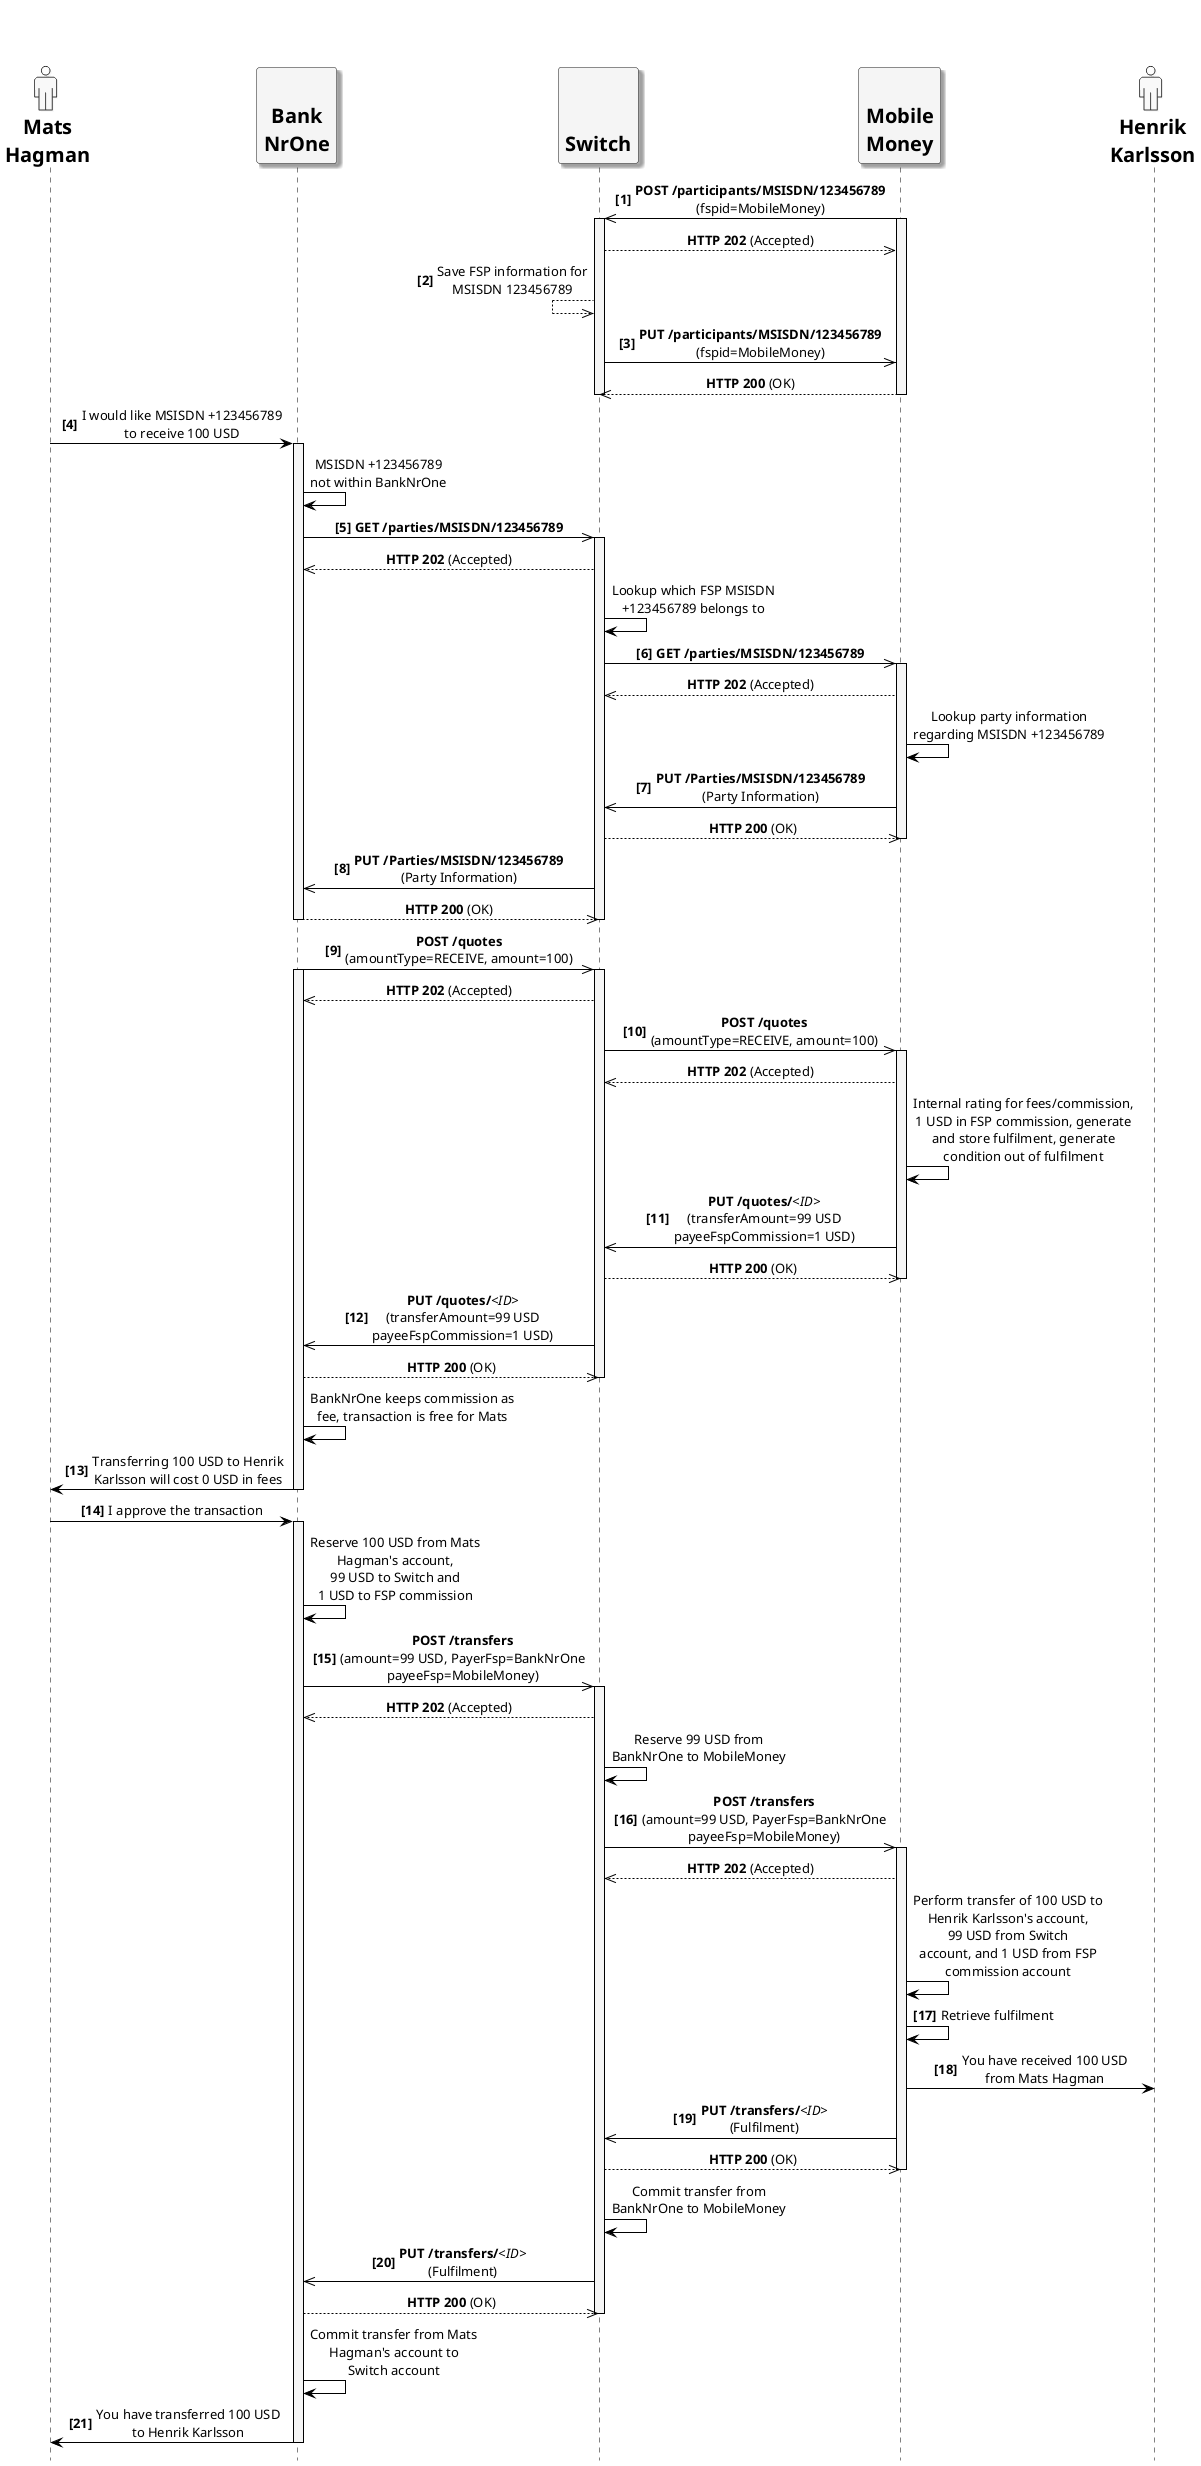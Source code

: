 /'*****
License
--------------
Copyright © 2017 Bill & Melinda Gates Foundation
The Mojaloop files are made available by the Bill & Melinda Gates Foundation under the Apache License, Version 2.0 (the "License") and you may not use these files except in compliance with the License. You may obtain a copy of the License at
http://www.apache.org/licenses/LICENSE-2.0
Unless required by applicable law or agreed to in writing, the Mojaloop files are distributed on an "AS IS" BASIS, WITHOUT WARRANTIES OR CONDITIONS OF ANY KIND, either express or implied. See the License for the specific language governing permissions and limitations under the License.
Contributors
--------------
This is the official list of the Mojaloop project contributors for this file.
Names of the original copyright holders (individuals or organizations)
should be listed with a '*' in the first column. People who have
contributed from an organization can be listed under the organization
that actually holds the copyright for their contributions (see the
Gates Foundation organization for an example). Those individuals should have
their names indented and be marked with a '-'. Email address can be added
optionally within square brackets <email>.
* Gates Foundation
- Name Surname <name.surname@gatesfoundation.com>

* Henk Kodde <henk.kodde@modusbox.com>
--------------
******'/

@startuml

' define actor image
sprite $actor [25x48/16] {
  0000000000010000000000000
  0000000006CAC910000000000
  0000000095101292000000000
  0000000651000119000000000
  0000000B10000018400000000
  0000001A10000016600000000
  0000000B10000017510000000
  000000083100001A210000000
  0000000191000176110000000
  000000003A866A61100000000
  0000000000466211100000000
  0003333333334443333310000
  0088888888888888888892000
  0821111111111111111118200
  8311111111111111111111A00
  A111111111111111111111A20
  A111111111111111111111A20
  A111111111111111111111A20
  A111111111111111111111A20
  A111111111111111111111A20
  A111111111111111111111A20
  A111111111111111111111A20
  A111111111111111111111A20
  A111551111111111138111A20
  A111661111111111139111A20
  A211661111111111139111A20
  A211661111111111139111A20
  A211661111161111139111A20
  A2116611111A2111139111A20
  A2116611111A2111139111A20
  A2116611111A2111139111A20
  A7669611111A211113A666B20
  36669611111A211113A666610
  00016611111A2111139111110
  00006611111A2111139100000
  00006611111A2111139100000
  00006611111A2111139100000
  00006611111A2111139100000
  00006611111A2111139100000
  00006611111A2111139100000
  00006611111A2111139100000
  00006611111A2111139100000
  00006611111A2111139100000
  00006611111A2111139100000
  00006966666B7666679100000
  0000266666666666664100000
  0000000111111111111100000
  0000000000000000000000000
}

' declaring skinparam
skinparam sequenceMessageAlign center
skinparam shadowing false
skinparam defaultFontName Verdana
skinparam monochrome true
skinparam SequenceLifeLineBackgroundColor WhiteSmoke
skinparam SequenceLifeLineBorderColor Black
skinparam ActorFontStyle Bold
skinparam ActorFontSize 20
skinparam ParticipantFontStyle Bold
skinparam ParticipantFontSize 20
skinparam ParticipantBackgroundColor WhiteSmoke
skinparam ArrowColor Black

skinparam actor {
  Bordercolor none
  Backgroundcolor none
  shadowing false
}

skinparam participant {
  shadowing true
}

hide footbox

' declare title
' title End-to-end flow, from provision of account holder FSP information to a successful transaction

' Actor Keys:
' participant - FSP(Payer/Payee) and Switch
' actor - Payer/Payee(s)

' declare actors
actor "<$actor>\nMats\nHagman" as Payer
participant "\nBank\nNrOne" as PayerFSP
participant "\n\nSwitch" as Switch
participant "\nMobile\nMoney" as MM
actor "<$actor>\nHenrik\nKarlsson" as Payee

' start flow
autonumber 1 1 "<b>[0]"
Switch <<- MM: **POST /participants/MSISDN/123456789**\n(fspid=MobileMoney)
activate Switch
activate MM
autonumber stop
Switch -->> MM: **HTTP 202** (Accepted)
autonumber resume
Switch <<-- Switch: Save FSP information for\nMSISDN 123456789
Switch ->> MM: **PUT /participants/MSISDN/123456789**\n(fspid=MobileMoney)
autonumber stop
Switch <<-- MM: **HTTP 200** (OK)
deactivate MM
deactivate Switch
autonumber resume
Payer -> PayerFSP: I would like MSISDN +123456789\nto receive 100 USD
activate PayerFSP
autonumber stop
PayerFSP -> PayerFSP: MSISDN +123456789\nnot within BankNrOne
autonumber resume
PayerFSP ->> Switch: **GET /parties/MSISDN/123456789**
activate Switch
autonumber stop
PayerFSP <<-- Switch: **HTTP 202** (Accepted)
Switch -> Switch: Lookup which FSP MSISDN\n+123456789 belongs to
autonumber resume
Switch ->> MM: **GET /parties/MSISDN/123456789**
activate MM
autonumber stop
Switch <<-- MM: **HTTP 202** (Accepted)
MM -> MM: Lookup party information\nregarding MSISDN +123456789
autonumber resume
Switch <<- MM: **PUT /Parties/MSISDN/123456789**\n(Party Information)
autonumber stop
Switch -->> MM: **HTTP 200** (OK)
deactivate MM
autonumber resume
PayerFSP <<- Switch: **PUT /Parties/MSISDN/123456789**\n(Party Information)
autonumber stop
PayerFSP -->> Switch: **HTTP 200** (OK)
deactivate Switch
deactivate PayerFSP
autonumber resume
PayerFSP ->> Switch: **POST /quotes**\n(amountType=RECEIVE, amount=100)
activate PayerFSP
activate Switch
autonumber stop
PayerFSP <<-- Switch: **HTTP 202** (Accepted)
autonumber resume
Switch ->> MM: **POST /quotes**\n(amountType=RECEIVE, amount=100)
activate MM
autonumber stop
Switch <<-- MM: **HTTP 202** (Accepted)
MM -> MM: Internal rating for fees/commission,\n1 USD in FSP commission, generate\nand store fulfilment, generate\ncondition out of fulfilment
autonumber resume
Switch <<- MM: **PUT /quotes/**<i><ID></i>\n(transferAmount=99 USD\npayeeFspCommission=1 USD)
autonumber stop
Switch -->> MM: **HTTP 200** (OK)
deactivate MM
autonumber resume
PayerFSP <<- Switch: **PUT /quotes/**<i><ID></i>\n(transferAmount=99 USD\npayeeFspCommission=1 USD)
autonumber stop
PayerFSP -->> Switch: **HTTP 200** (OK)
deactivate Switch
PayerFSP -> PayerFSP: BankNrOne keeps commission as\nfee, transaction is free for Mats
autonumber resume
Payer <- PayerFSP: Transferring 100 USD to Henrik\nKarlsson will cost 0 USD in fees
deactivate PayerFSP
Payer -> PayerFSP: I approve the transaction
activate PayerFSP
autonumber stop
PayerFSP -> PayerFSP: Reserve 100 USD from Mats\nHagman's account,\n99 USD to Switch and\n1 USD to FSP commission
autonumber resume
PayerFSP ->> Switch: **POST /transfers**\n(amount=99 USD, PayerFsp=BankNrOne\npayeeFsp=MobileMoney)
activate Switch
autonumber stop
PayerFSP <<-- Switch: **HTTP 202** (Accepted)
Switch -> Switch: Reserve 99 USD from\nBankNrOne to MobileMoney
autonumber resume
Switch ->> MM: **POST /transfers**\n(amount=99 USD, PayerFsp=BankNrOne\npayeeFsp=MobileMoney)
activate MM
autonumber stop
Switch <<-- MM: **HTTP 202** (Accepted)
MM -> MM: Perform transfer of 100 USD to\nHenrik Karlsson's account,\n99 USD from Switch\naccount, and 1 USD from FSP\ncommission account
autonumber resume
MM -> MM: Retrieve fulfilment
MM -> Payee: You have received 100 USD\nfrom Mats Hagman
Switch <<- MM: **PUT /transfers/**<i><ID></i>\n(Fulfilment)
autonumber stop
Switch -->> MM: **HTTP 200** (OK)
deactivate MM
Switch -> Switch: Commit transfer from\nBankNrOne to MobileMoney
autonumber resume
PayerFSP <<- Switch: **PUT /transfers/**<i><ID></i>\n(Fulfilment)
autonumber stop
PayerFSP -->> Switch: **HTTP 200** (OK)
deactivate Switch
PayerFSP -> PayerFSP: Commit transfer from Mats\nHagman's account to\nSwitch account
autonumber resume
Payer <- PayerFSP: You have transferred 100 USD\nto Henrik Karlsson
autonumber stop
deactivate PayerFSP
@enduml

